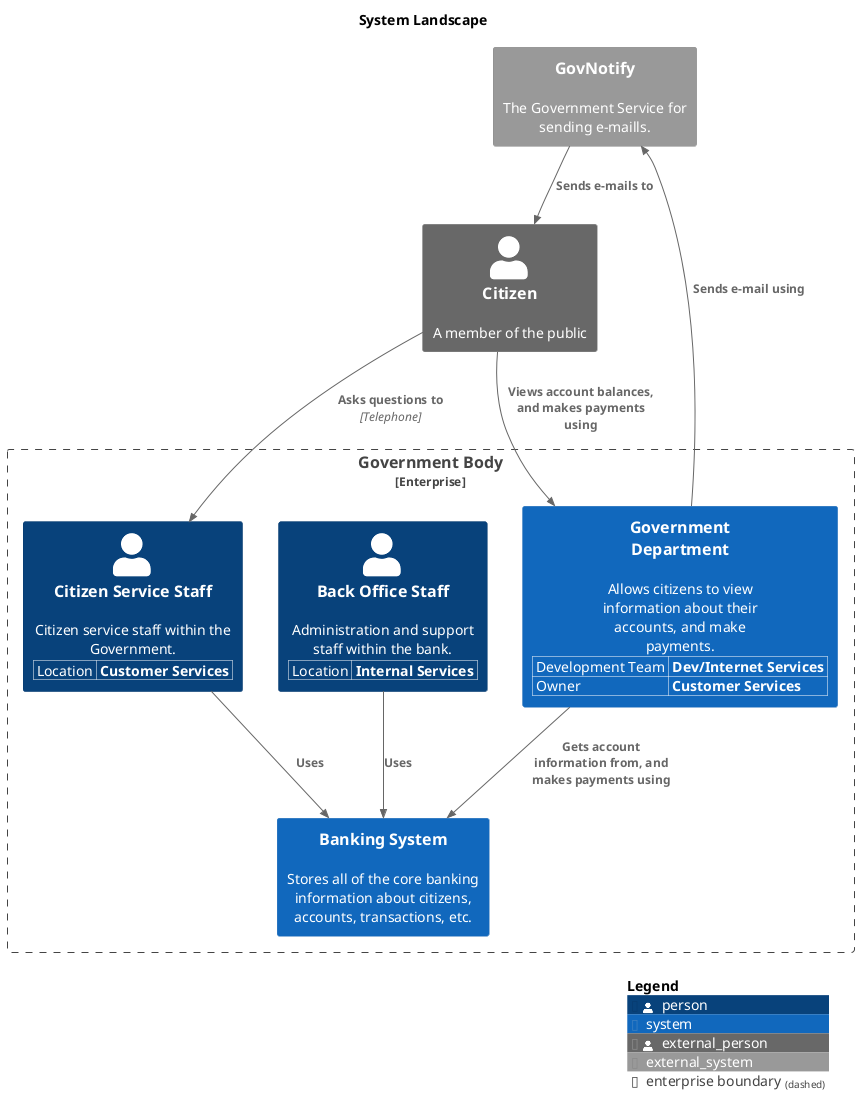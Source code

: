 @startuml
set separator none
title System Landscape

top to bottom direction

!include <C4/C4>
!include <C4/C4_Context>

Enterprise_Boundary(enterprise, "Government Body") {
  WithoutPropertyHeader()
  AddProperty("Location","Customer Services")
  Person(CitizenServiceStaff, "Citizen Service Staff", $descr="Citizen service staff within the Government.", $tags="", $link="")
  WithoutPropertyHeader()
  AddProperty("Location","Internal Services")
  Person(BackOfficeStaff, "Back Office Staff", $descr="Administration and support staff within the bank.", $tags="", $link="")
  System(BankingSystem, "Banking System", $descr="Stores all of the core banking information about citizens, accounts, transactions, etc.", $tags="", $link="")
  WithoutPropertyHeader()
  AddProperty("Development Team","Dev/Internet Services")
  AddProperty("Owner","Customer Services")
  System(GovernmentDepartment, "Government Department", $descr="Allows citizens to view information about their accounts, and make payments.", $tags="", $link="")
}

Person_Ext(Citizen, "Citizen", $descr="A member of the public", $tags="", $link="")
System_Ext(GovNotify, "GovNotify", $descr="The Government Service for sending e-maills.", $tags="", $link="")

Rel_D(Citizen, GovernmentDepartment, "Views account balances, and makes payments using", $techn="", $tags="", $link="")
Rel_D(GovernmentDepartment, BankingSystem, "Gets account information from, and makes payments using", $techn="", $tags="", $link="")
Rel_D(GovernmentDepartment, GovNotify, "Sends e-mail using", $techn="", $tags="", $link="")
Rel_D(GovNotify, Citizen, "Sends e-mails to", $techn="", $tags="", $link="")
Rel_D(Citizen, CitizenServiceStaff, "Asks questions to", $techn="Telephone", $tags="", $link="")
Rel_D(CitizenServiceStaff, BankingSystem, "Uses", $techn="", $tags="", $link="")
Rel_D(BackOfficeStaff, BankingSystem, "Uses", $techn="", $tags="", $link="")

SHOW_LEGEND(true)
@enduml